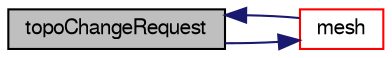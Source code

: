 digraph "topoChangeRequest"
{
  bgcolor="transparent";
  edge [fontname="FreeSans",fontsize="10",labelfontname="FreeSans",labelfontsize="10"];
  node [fontname="FreeSans",fontsize="10",shape=record];
  rankdir="LR";
  Node136 [label="topoChangeRequest",height=0.2,width=0.4,color="black", fillcolor="grey75", style="filled", fontcolor="black"];
  Node136 -> Node137 [color="midnightblue",fontsize="10",style="solid",fontname="FreeSans"];
  Node137 [label="mesh",height=0.2,width=0.4,color="red",URL="$a21734.html#ae78c91f8ff731c07ccc4351d9fe861ba",tooltip="Return the mesh reference. "];
  Node137 -> Node136 [color="midnightblue",fontsize="10",style="solid",fontname="FreeSans"];
}
